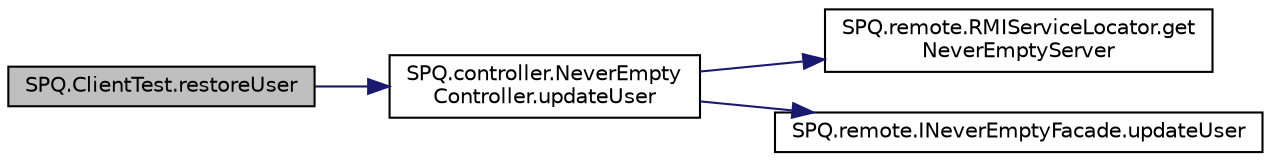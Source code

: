 digraph "SPQ.ClientTest.restoreUser"
{
  edge [fontname="Helvetica",fontsize="10",labelfontname="Helvetica",labelfontsize="10"];
  node [fontname="Helvetica",fontsize="10",shape=record];
  rankdir="LR";
  Node0 [label="SPQ.ClientTest.restoreUser",height=0.2,width=0.4,color="black", fillcolor="grey75", style="filled", fontcolor="black"];
  Node0 -> Node1 [color="midnightblue",fontsize="10",style="solid",fontname="Helvetica"];
  Node1 [label="SPQ.controller.NeverEmpty\lController.updateUser",height=0.2,width=0.4,color="black", fillcolor="white", style="filled",URL="$class_s_p_q_1_1controller_1_1_never_empty_controller.html#abac74fe36817d476abdd20d19df2092b"];
  Node1 -> Node2 [color="midnightblue",fontsize="10",style="solid",fontname="Helvetica"];
  Node2 [label="SPQ.remote.RMIServiceLocator.get\lNeverEmptyServer",height=0.2,width=0.4,color="black", fillcolor="white", style="filled",URL="$class_s_p_q_1_1remote_1_1_r_m_i_service_locator.html#a19d79d8b31c278a127bf921895d889ae"];
  Node1 -> Node3 [color="midnightblue",fontsize="10",style="solid",fontname="Helvetica"];
  Node3 [label="SPQ.remote.INeverEmptyFacade.updateUser",height=0.2,width=0.4,color="black", fillcolor="white", style="filled",URL="$interface_s_p_q_1_1remote_1_1_i_never_empty_facade.html#add6dafb25f59c549e924c76c6e8f31c6"];
}
